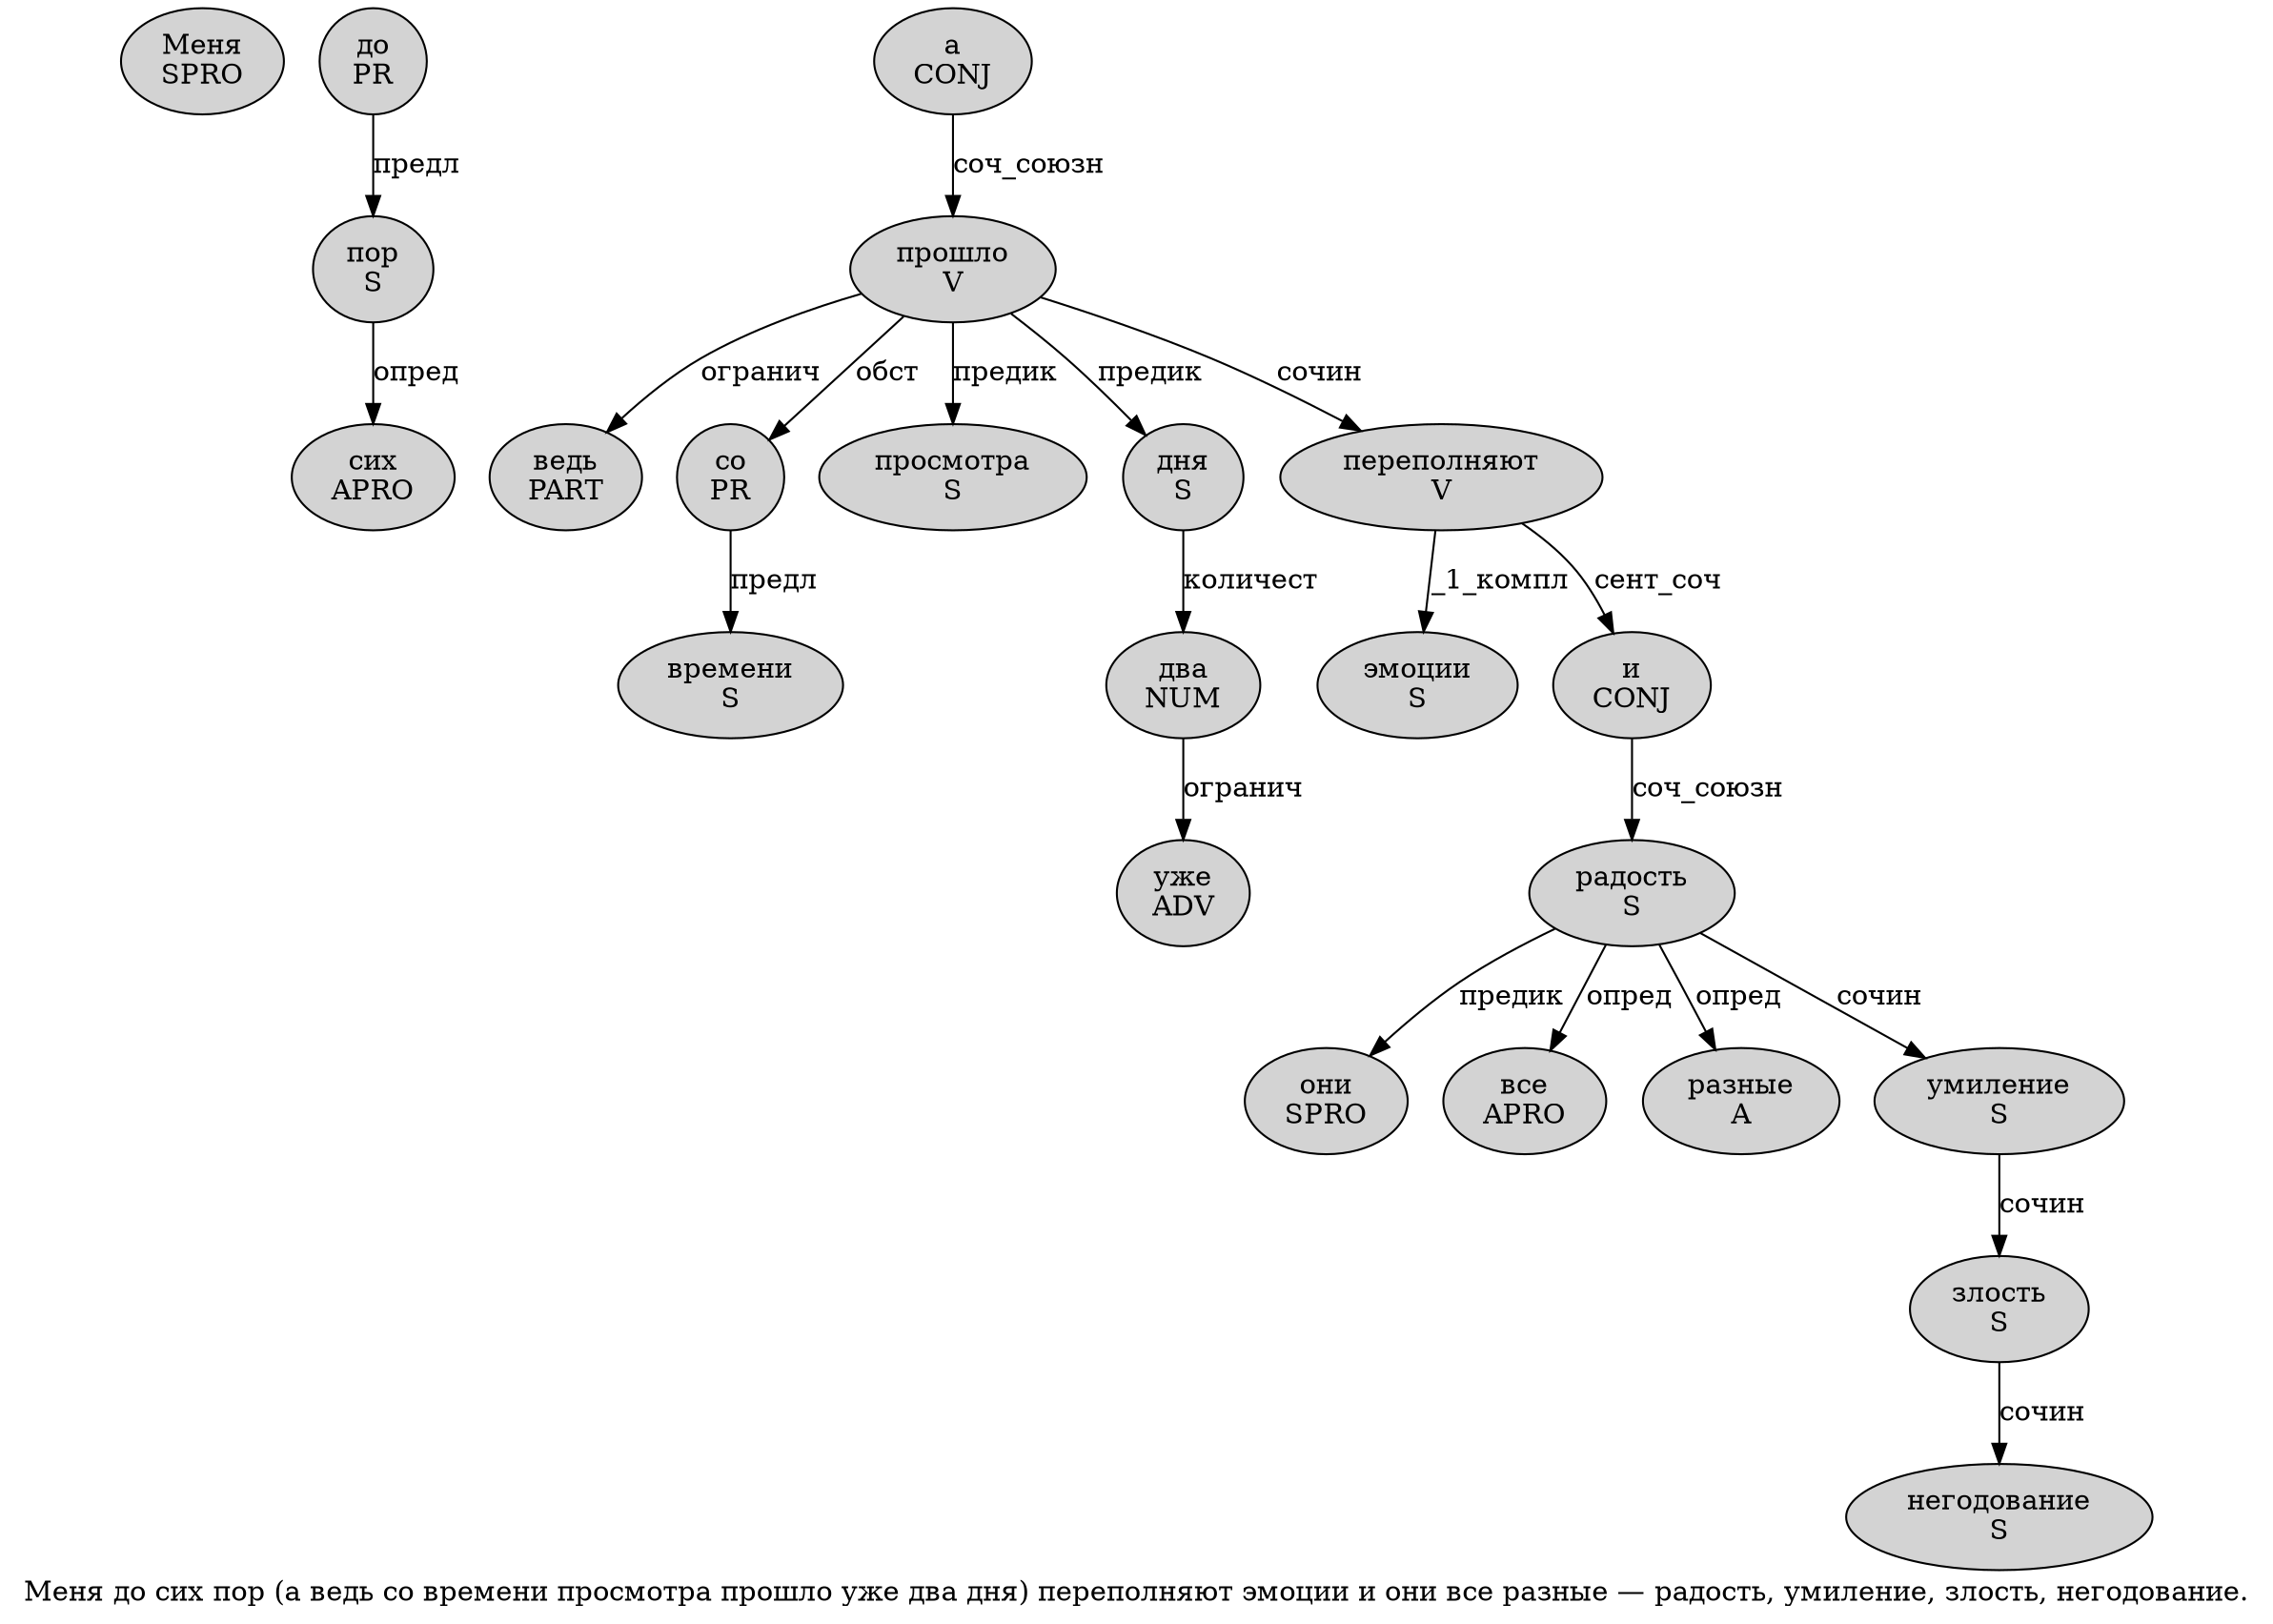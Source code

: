 digraph SENTENCE_1826 {
	graph [label="Меня до сих пор (а ведь со времени просмотра прошло уже два дня) переполняют эмоции и они все разные — радость, умиление, злость, негодование."]
	node [style=filled]
		0 [label="Меня
SPRO" color="" fillcolor=lightgray penwidth=1 shape=ellipse]
		1 [label="до
PR" color="" fillcolor=lightgray penwidth=1 shape=ellipse]
		2 [label="сих
APRO" color="" fillcolor=lightgray penwidth=1 shape=ellipse]
		3 [label="пор
S" color="" fillcolor=lightgray penwidth=1 shape=ellipse]
		5 [label="а
CONJ" color="" fillcolor=lightgray penwidth=1 shape=ellipse]
		6 [label="ведь
PART" color="" fillcolor=lightgray penwidth=1 shape=ellipse]
		7 [label="со
PR" color="" fillcolor=lightgray penwidth=1 shape=ellipse]
		8 [label="времени
S" color="" fillcolor=lightgray penwidth=1 shape=ellipse]
		9 [label="просмотра
S" color="" fillcolor=lightgray penwidth=1 shape=ellipse]
		10 [label="прошло
V" color="" fillcolor=lightgray penwidth=1 shape=ellipse]
		11 [label="уже
ADV" color="" fillcolor=lightgray penwidth=1 shape=ellipse]
		12 [label="два
NUM" color="" fillcolor=lightgray penwidth=1 shape=ellipse]
		13 [label="дня
S" color="" fillcolor=lightgray penwidth=1 shape=ellipse]
		15 [label="переполняют
V" color="" fillcolor=lightgray penwidth=1 shape=ellipse]
		16 [label="эмоции
S" color="" fillcolor=lightgray penwidth=1 shape=ellipse]
		17 [label="и
CONJ" color="" fillcolor=lightgray penwidth=1 shape=ellipse]
		18 [label="они
SPRO" color="" fillcolor=lightgray penwidth=1 shape=ellipse]
		19 [label="все
APRO" color="" fillcolor=lightgray penwidth=1 shape=ellipse]
		20 [label="разные
A" color="" fillcolor=lightgray penwidth=1 shape=ellipse]
		22 [label="радость
S" color="" fillcolor=lightgray penwidth=1 shape=ellipse]
		24 [label="умиление
S" color="" fillcolor=lightgray penwidth=1 shape=ellipse]
		26 [label="злость
S" color="" fillcolor=lightgray penwidth=1 shape=ellipse]
		28 [label="негодование
S" color="" fillcolor=lightgray penwidth=1 shape=ellipse]
			13 -> 12 [label="количест"]
			24 -> 26 [label="сочин"]
			10 -> 6 [label="огранич"]
			10 -> 7 [label="обст"]
			10 -> 9 [label="предик"]
			10 -> 13 [label="предик"]
			10 -> 15 [label="сочин"]
			3 -> 2 [label="опред"]
			26 -> 28 [label="сочин"]
			1 -> 3 [label="предл"]
			15 -> 16 [label="_1_компл"]
			15 -> 17 [label="сент_соч"]
			17 -> 22 [label="соч_союзн"]
			7 -> 8 [label="предл"]
			22 -> 18 [label="предик"]
			22 -> 19 [label="опред"]
			22 -> 20 [label="опред"]
			22 -> 24 [label="сочин"]
			5 -> 10 [label="соч_союзн"]
			12 -> 11 [label="огранич"]
}